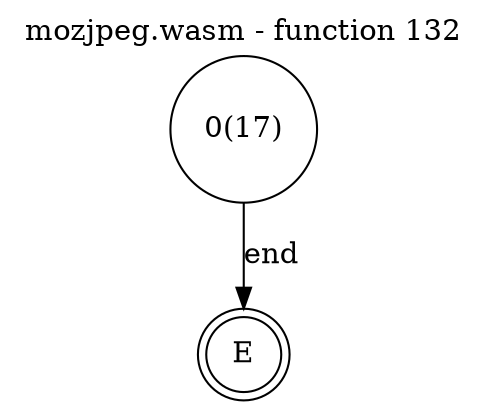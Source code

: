 digraph finite_state_machine {
    label = "mozjpeg.wasm - function 132"
    labelloc =  t
    labelfontsize = 16
    labelfontcolor = black
    labelfontname = "Helvetica"
    node [shape = doublecircle]; E ;
node [shape=circle, fontcolor=black, style="", label="0(17)"]0
node [shape=circle, fontcolor=black, style="", label="E"]E
    0 -> E[label="end"];
}
